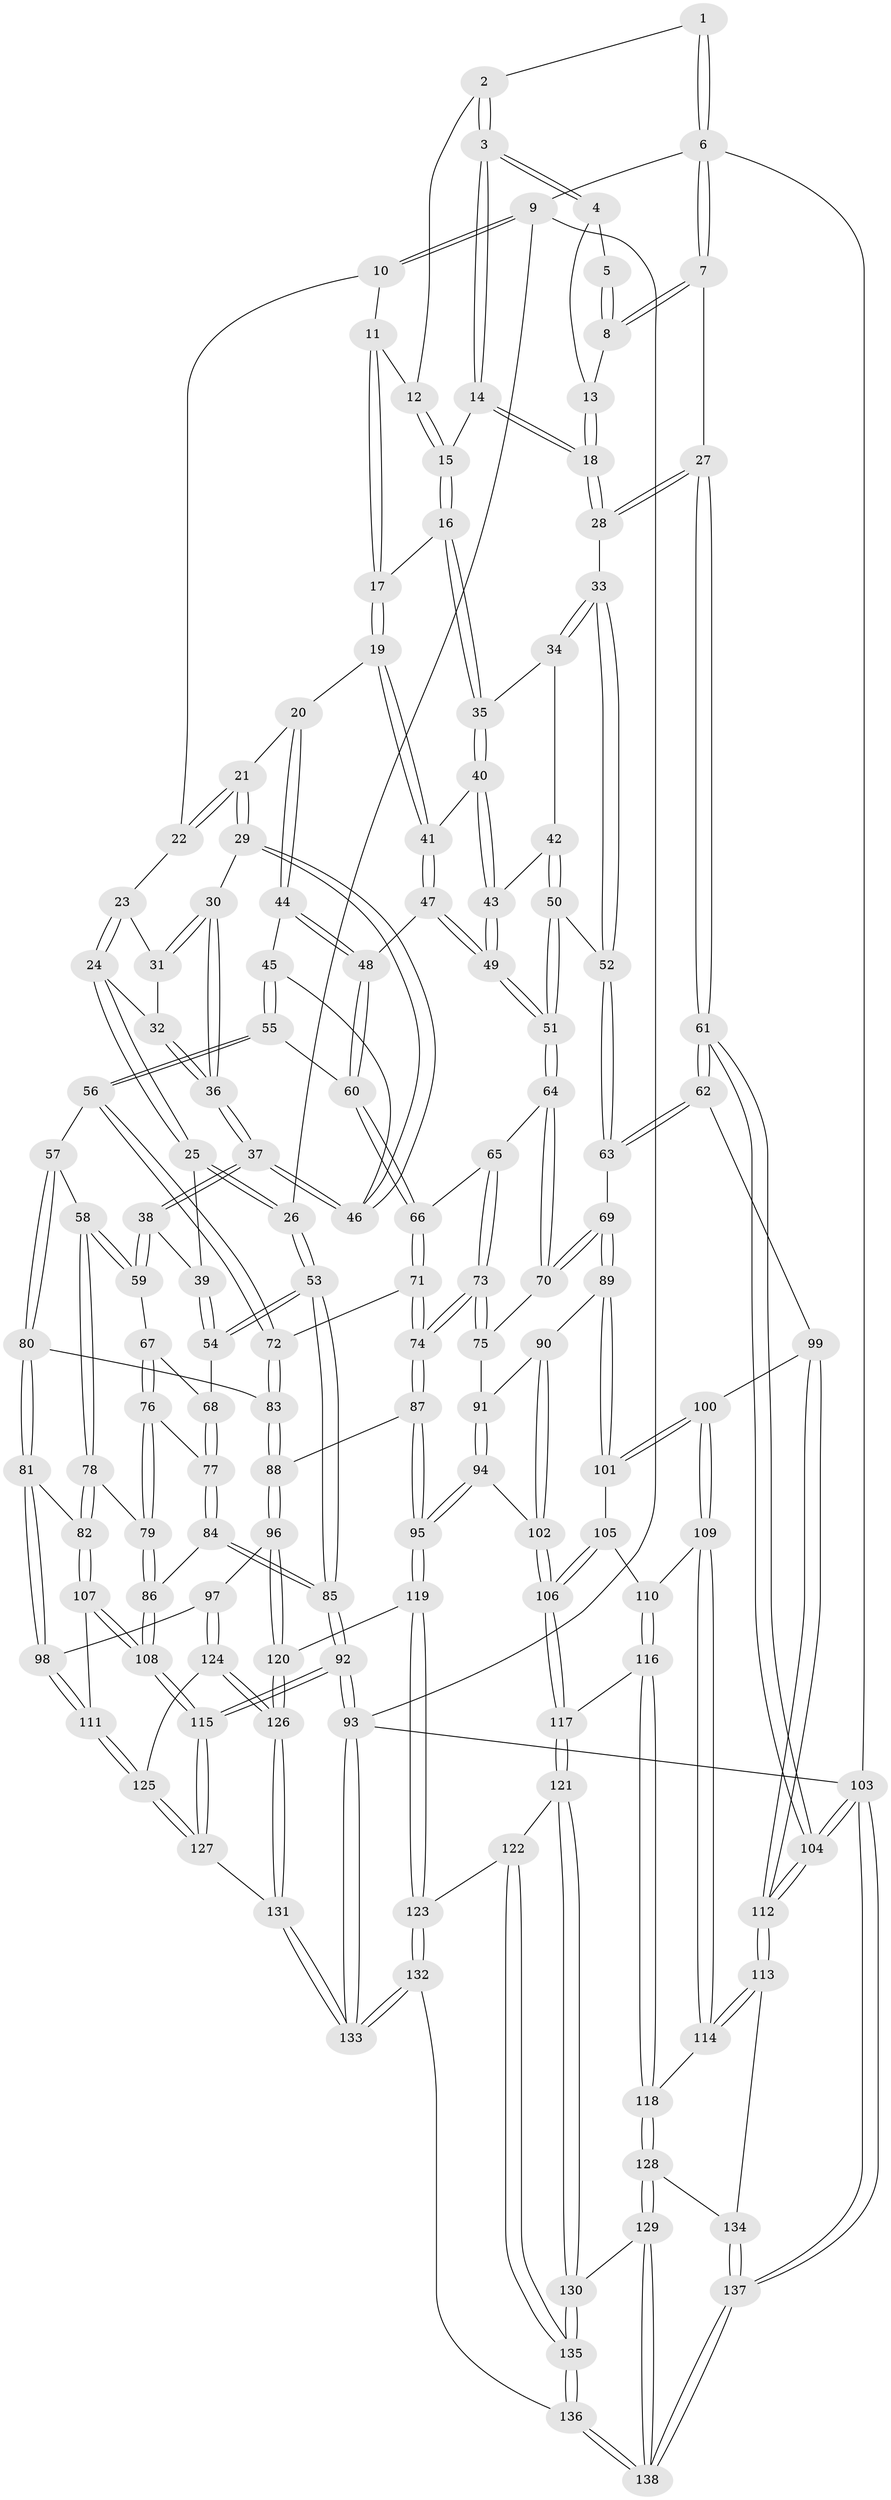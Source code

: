 // coarse degree distribution, {5: 0.043478260869565216, 3: 0.2753623188405797, 4: 0.6666666666666666, 6: 0.014492753623188406}
// Generated by graph-tools (version 1.1) at 2025/38/03/04/25 23:38:27]
// undirected, 138 vertices, 342 edges
graph export_dot {
  node [color=gray90,style=filled];
  1 [pos="+1+0"];
  2 [pos="+0.7676394871191544+0"];
  3 [pos="+0.8059616882812366+0"];
  4 [pos="+0.9255299529341796+0.044259884005543045"];
  5 [pos="+0.9603030764439632+0.03798971675208022"];
  6 [pos="+1+0"];
  7 [pos="+1+0.20323003114964255"];
  8 [pos="+1+0.08342779133770496"];
  9 [pos="+0+0"];
  10 [pos="+0.1932361095387208+0"];
  11 [pos="+0.5546466620877919+0"];
  12 [pos="+0.6032005029891669+0"];
  13 [pos="+0.933839726699447+0.08192631486529817"];
  14 [pos="+0.8028995262108608+0.0871154836377015"];
  15 [pos="+0.7113270319910763+0.12344103912599656"];
  16 [pos="+0.6708707730017284+0.1426641934414653"];
  17 [pos="+0.5468516540118612+0.04384689939575669"];
  18 [pos="+0.8531579225265247+0.16388788287802006"];
  19 [pos="+0.500529475993384+0.11859009735109964"];
  20 [pos="+0.44927222733003025+0.1449171107230038"];
  21 [pos="+0.4048889871886834+0.14675183812351947"];
  22 [pos="+0.21798976149563368+0"];
  23 [pos="+0.21782031504660662+0"];
  24 [pos="+0.17110071924518722+0.1360682633323034"];
  25 [pos="+0.11341900980602591+0.18529688293035965"];
  26 [pos="+0+0"];
  27 [pos="+1+0.293424376299258"];
  28 [pos="+0.8638699122875394+0.19435002269287346"];
  29 [pos="+0.3642606845569474+0.1746219660279605"];
  30 [pos="+0.31368804541216877+0.16612786650418368"];
  31 [pos="+0.2822097576031868+0.1353896649984254"];
  32 [pos="+0.2207433716120171+0.18135614970539055"];
  33 [pos="+0.7999468929681172+0.2635301635368967"];
  34 [pos="+0.6959462135032363+0.18560485542001265"];
  35 [pos="+0.6708473133489441+0.1522069692539874"];
  36 [pos="+0.24008065286263144+0.24062890916383806"];
  37 [pos="+0.23248483722567725+0.27478065436655924"];
  38 [pos="+0.22472103044158923+0.29397633840089915"];
  39 [pos="+0.11341336718118956+0.233399366105583"];
  40 [pos="+0.6212816075830904+0.22701582088550282"];
  41 [pos="+0.5573243084674497+0.2245247077736181"];
  42 [pos="+0.6829900714354213+0.26284349269315793"];
  43 [pos="+0.6317958507032425+0.24498239732197485"];
  44 [pos="+0.45311858321306847+0.2353166757694265"];
  45 [pos="+0.36742734818779504+0.26997653157635493"];
  46 [pos="+0.35967045296023775+0.21252338749163932"];
  47 [pos="+0.5303910439900852+0.29007876999254734"];
  48 [pos="+0.48072672137857003+0.30294689881654396"];
  49 [pos="+0.6114763887251754+0.35786962824012575"];
  50 [pos="+0.7247111649990279+0.29887468204461326"];
  51 [pos="+0.612067455618116+0.3589350435931384"];
  52 [pos="+0.7837461717945333+0.30078871413472297"];
  53 [pos="+0+0.37265466340155345"];
  54 [pos="+0+0.3571547305119825"];
  55 [pos="+0.3568763624869456+0.3533703703589397"];
  56 [pos="+0.29406812488326656+0.39134733601470684"];
  57 [pos="+0.29278092613232953+0.39146610614003635"];
  58 [pos="+0.2651828063553798+0.3847409273539338"];
  59 [pos="+0.25343954360919485+0.3763558734993947"];
  60 [pos="+0.43894799620743885+0.3497045392670851"];
  61 [pos="+1+0.40343779530847995"];
  62 [pos="+1+0.40758655306108466"];
  63 [pos="+0.809336102099729+0.40032480035500123"];
  64 [pos="+0.6104317289830921+0.3989880658620144"];
  65 [pos="+0.6031838310913835+0.40225332059799007"];
  66 [pos="+0.4870841602498898+0.40773698430596017"];
  67 [pos="+0.23473913911696798+0.3796886066191219"];
  68 [pos="+0.08417604498239392+0.39947927432836783"];
  69 [pos="+0.7599604624178851+0.47472416753718943"];
  70 [pos="+0.660016834160396+0.442620006887572"];
  71 [pos="+0.472537962672452+0.4937232747513632"];
  72 [pos="+0.3741685287788585+0.4704523558034712"];
  73 [pos="+0.5081668551939845+0.5524723401303112"];
  74 [pos="+0.5068001892893527+0.5534103642663571"];
  75 [pos="+0.6041164633399209+0.5257852206906202"];
  76 [pos="+0.11724180156477591+0.5089151322927311"];
  77 [pos="+0.1165076233449469+0.507843399643478"];
  78 [pos="+0.17090094804522024+0.5585649493459323"];
  79 [pos="+0.1453745764658292+0.5626486714676014"];
  80 [pos="+0.29541501522990415+0.5417870833778381"];
  81 [pos="+0.27332982548646684+0.6075217701696911"];
  82 [pos="+0.21371993860745025+0.5842773829008533"];
  83 [pos="+0.3758572060595987+0.5435864636149966"];
  84 [pos="+0+0.5015787257421094"];
  85 [pos="+0+0.4330713980694151"];
  86 [pos="+0.09569226457284218+0.6082718747280055"];
  87 [pos="+0.5016742699692767+0.57825096520898"];
  88 [pos="+0.418815690566047+0.6286968272994026"];
  89 [pos="+0.7646853629380606+0.5042174470564937"];
  90 [pos="+0.7120888775412776+0.544707287776462"];
  91 [pos="+0.6378810500976612+0.5585464120688323"];
  92 [pos="+0+1"];
  93 [pos="+0+1"];
  94 [pos="+0.5990463953773811+0.6570300047158947"];
  95 [pos="+0.5951132826587134+0.6577110615897805"];
  96 [pos="+0.3896312027179093+0.667069375530054"];
  97 [pos="+0.35113255804216+0.662804771865826"];
  98 [pos="+0.28415871286564454+0.6243484533862202"];
  99 [pos="+0.8922778312486597+0.5915162140112962"];
  100 [pos="+0.8877810292412807+0.5929793201508"];
  101 [pos="+0.782854548774766+0.529809774406346"];
  102 [pos="+0.6488688872976107+0.6624235525565203"];
  103 [pos="+1+1"];
  104 [pos="+1+0.8620981774098591"];
  105 [pos="+0.7556596920698145+0.6192088839709471"];
  106 [pos="+0.6928458630058278+0.6878810515135682"];
  107 [pos="+0.1633748635877962+0.7186305202884478"];
  108 [pos="+0.08116557554621626+0.7080957675726661"];
  109 [pos="+0.8822780180120303+0.6155264271348042"];
  110 [pos="+0.7941385789275911+0.6707856344370068"];
  111 [pos="+0.18153033083210138+0.7236237871996628"];
  112 [pos="+1+0.8410281590300978"];
  113 [pos="+1+0.8390246221772663"];
  114 [pos="+0.8888001106872837+0.7715777037779373"];
  115 [pos="+0+0.9098425537341562"];
  116 [pos="+0.7700223294511893+0.7443121180556663"];
  117 [pos="+0.727385562378864+0.7451856441762208"];
  118 [pos="+0.859496574012135+0.7785389930431504"];
  119 [pos="+0.5472033703636116+0.7724958399843775"];
  120 [pos="+0.41888235703055443+0.7387427709779364"];
  121 [pos="+0.683093707895121+0.8126158419799507"];
  122 [pos="+0.6349122268584257+0.8116319438242426"];
  123 [pos="+0.5544197361692184+0.7862522910222742"];
  124 [pos="+0.26123380426661225+0.7636437616754891"];
  125 [pos="+0.23463642512805777+0.7795462585493362"];
  126 [pos="+0.39167383322178995+0.7997659309191304"];
  127 [pos="+0.23629899206070606+0.8666111922122189"];
  128 [pos="+0.7834631910508582+0.9169918454186842"];
  129 [pos="+0.7796305633336864+0.9188556575183051"];
  130 [pos="+0.7223831758829844+0.9020446751132525"];
  131 [pos="+0.35592819995920594+0.968243811072876"];
  132 [pos="+0.4341670291742183+1"];
  133 [pos="+0.4273371226457558+1"];
  134 [pos="+0.8987152703857215+0.9426254297021802"];
  135 [pos="+0.5752763704707382+1"];
  136 [pos="+0.45433537919864164+1"];
  137 [pos="+0.8579491128087864+1"];
  138 [pos="+0.7949013546701347+1"];
  1 -- 2;
  1 -- 6;
  1 -- 6;
  2 -- 3;
  2 -- 3;
  2 -- 12;
  3 -- 4;
  3 -- 4;
  3 -- 14;
  3 -- 14;
  4 -- 5;
  4 -- 13;
  5 -- 8;
  5 -- 8;
  6 -- 7;
  6 -- 7;
  6 -- 9;
  6 -- 103;
  7 -- 8;
  7 -- 8;
  7 -- 27;
  8 -- 13;
  9 -- 10;
  9 -- 10;
  9 -- 26;
  9 -- 93;
  10 -- 11;
  10 -- 22;
  11 -- 12;
  11 -- 17;
  11 -- 17;
  12 -- 15;
  12 -- 15;
  13 -- 18;
  13 -- 18;
  14 -- 15;
  14 -- 18;
  14 -- 18;
  15 -- 16;
  15 -- 16;
  16 -- 17;
  16 -- 35;
  16 -- 35;
  17 -- 19;
  17 -- 19;
  18 -- 28;
  18 -- 28;
  19 -- 20;
  19 -- 41;
  19 -- 41;
  20 -- 21;
  20 -- 44;
  20 -- 44;
  21 -- 22;
  21 -- 22;
  21 -- 29;
  21 -- 29;
  22 -- 23;
  23 -- 24;
  23 -- 24;
  23 -- 31;
  24 -- 25;
  24 -- 25;
  24 -- 32;
  25 -- 26;
  25 -- 26;
  25 -- 39;
  26 -- 53;
  26 -- 53;
  27 -- 28;
  27 -- 28;
  27 -- 61;
  27 -- 61;
  28 -- 33;
  29 -- 30;
  29 -- 46;
  29 -- 46;
  30 -- 31;
  30 -- 31;
  30 -- 36;
  30 -- 36;
  31 -- 32;
  32 -- 36;
  32 -- 36;
  33 -- 34;
  33 -- 34;
  33 -- 52;
  33 -- 52;
  34 -- 35;
  34 -- 42;
  35 -- 40;
  35 -- 40;
  36 -- 37;
  36 -- 37;
  37 -- 38;
  37 -- 38;
  37 -- 46;
  37 -- 46;
  38 -- 39;
  38 -- 59;
  38 -- 59;
  39 -- 54;
  39 -- 54;
  40 -- 41;
  40 -- 43;
  40 -- 43;
  41 -- 47;
  41 -- 47;
  42 -- 43;
  42 -- 50;
  42 -- 50;
  43 -- 49;
  43 -- 49;
  44 -- 45;
  44 -- 48;
  44 -- 48;
  45 -- 46;
  45 -- 55;
  45 -- 55;
  47 -- 48;
  47 -- 49;
  47 -- 49;
  48 -- 60;
  48 -- 60;
  49 -- 51;
  49 -- 51;
  50 -- 51;
  50 -- 51;
  50 -- 52;
  51 -- 64;
  51 -- 64;
  52 -- 63;
  52 -- 63;
  53 -- 54;
  53 -- 54;
  53 -- 85;
  53 -- 85;
  54 -- 68;
  55 -- 56;
  55 -- 56;
  55 -- 60;
  56 -- 57;
  56 -- 72;
  56 -- 72;
  57 -- 58;
  57 -- 80;
  57 -- 80;
  58 -- 59;
  58 -- 59;
  58 -- 78;
  58 -- 78;
  59 -- 67;
  60 -- 66;
  60 -- 66;
  61 -- 62;
  61 -- 62;
  61 -- 104;
  61 -- 104;
  62 -- 63;
  62 -- 63;
  62 -- 99;
  63 -- 69;
  64 -- 65;
  64 -- 70;
  64 -- 70;
  65 -- 66;
  65 -- 73;
  65 -- 73;
  66 -- 71;
  66 -- 71;
  67 -- 68;
  67 -- 76;
  67 -- 76;
  68 -- 77;
  68 -- 77;
  69 -- 70;
  69 -- 70;
  69 -- 89;
  69 -- 89;
  70 -- 75;
  71 -- 72;
  71 -- 74;
  71 -- 74;
  72 -- 83;
  72 -- 83;
  73 -- 74;
  73 -- 74;
  73 -- 75;
  73 -- 75;
  74 -- 87;
  74 -- 87;
  75 -- 91;
  76 -- 77;
  76 -- 79;
  76 -- 79;
  77 -- 84;
  77 -- 84;
  78 -- 79;
  78 -- 82;
  78 -- 82;
  79 -- 86;
  79 -- 86;
  80 -- 81;
  80 -- 81;
  80 -- 83;
  81 -- 82;
  81 -- 98;
  81 -- 98;
  82 -- 107;
  82 -- 107;
  83 -- 88;
  83 -- 88;
  84 -- 85;
  84 -- 85;
  84 -- 86;
  85 -- 92;
  85 -- 92;
  86 -- 108;
  86 -- 108;
  87 -- 88;
  87 -- 95;
  87 -- 95;
  88 -- 96;
  88 -- 96;
  89 -- 90;
  89 -- 101;
  89 -- 101;
  90 -- 91;
  90 -- 102;
  90 -- 102;
  91 -- 94;
  91 -- 94;
  92 -- 93;
  92 -- 93;
  92 -- 115;
  92 -- 115;
  93 -- 133;
  93 -- 133;
  93 -- 103;
  94 -- 95;
  94 -- 95;
  94 -- 102;
  95 -- 119;
  95 -- 119;
  96 -- 97;
  96 -- 120;
  96 -- 120;
  97 -- 98;
  97 -- 124;
  97 -- 124;
  98 -- 111;
  98 -- 111;
  99 -- 100;
  99 -- 112;
  99 -- 112;
  100 -- 101;
  100 -- 101;
  100 -- 109;
  100 -- 109;
  101 -- 105;
  102 -- 106;
  102 -- 106;
  103 -- 104;
  103 -- 104;
  103 -- 137;
  103 -- 137;
  104 -- 112;
  104 -- 112;
  105 -- 106;
  105 -- 106;
  105 -- 110;
  106 -- 117;
  106 -- 117;
  107 -- 108;
  107 -- 108;
  107 -- 111;
  108 -- 115;
  108 -- 115;
  109 -- 110;
  109 -- 114;
  109 -- 114;
  110 -- 116;
  110 -- 116;
  111 -- 125;
  111 -- 125;
  112 -- 113;
  112 -- 113;
  113 -- 114;
  113 -- 114;
  113 -- 134;
  114 -- 118;
  115 -- 127;
  115 -- 127;
  116 -- 117;
  116 -- 118;
  116 -- 118;
  117 -- 121;
  117 -- 121;
  118 -- 128;
  118 -- 128;
  119 -- 120;
  119 -- 123;
  119 -- 123;
  120 -- 126;
  120 -- 126;
  121 -- 122;
  121 -- 130;
  121 -- 130;
  122 -- 123;
  122 -- 135;
  122 -- 135;
  123 -- 132;
  123 -- 132;
  124 -- 125;
  124 -- 126;
  124 -- 126;
  125 -- 127;
  125 -- 127;
  126 -- 131;
  126 -- 131;
  127 -- 131;
  128 -- 129;
  128 -- 129;
  128 -- 134;
  129 -- 130;
  129 -- 138;
  129 -- 138;
  130 -- 135;
  130 -- 135;
  131 -- 133;
  131 -- 133;
  132 -- 133;
  132 -- 133;
  132 -- 136;
  134 -- 137;
  134 -- 137;
  135 -- 136;
  135 -- 136;
  136 -- 138;
  136 -- 138;
  137 -- 138;
  137 -- 138;
}
